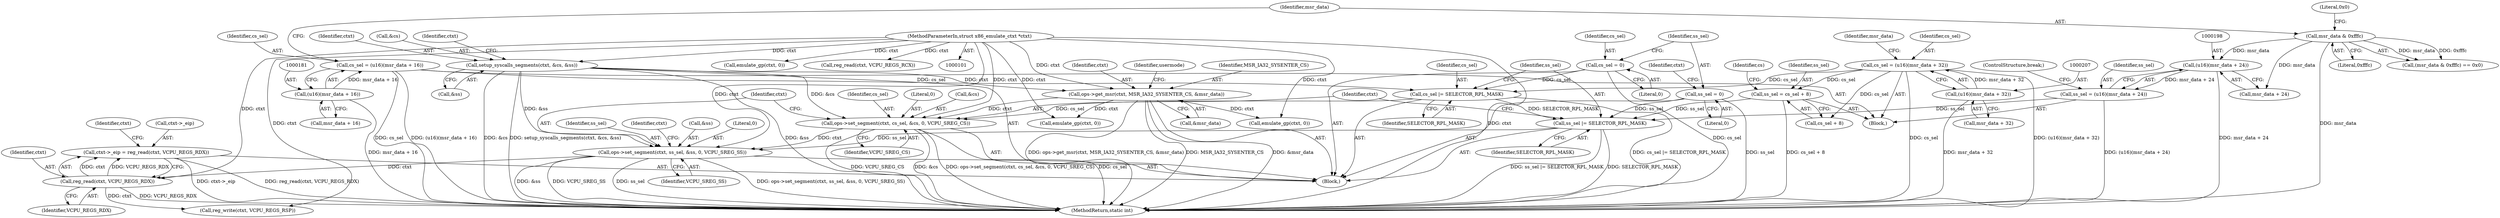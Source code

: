 digraph "1_linux_234f3ce485d54017f15cf5e0699cff4100121601_6@API" {
"1000255" [label="(Call,ctxt->_eip = reg_read(ctxt, VCPU_REGS_RDX))"];
"1000259" [label="(Call,reg_read(ctxt, VCPU_REGS_RDX))"];
"1000248" [label="(Call,ops->set_segment(ctxt, ss_sel, &ss, 0, VCPU_SREG_SS))"];
"1000241" [label="(Call,ops->set_segment(ctxt, cs_sel, &cs, 0, VCPU_SREG_CS))"];
"1000169" [label="(Call,ops->get_msr(ctxt, MSR_IA32_SYSENTER_CS, &msr_data))"];
"1000138" [label="(Call,setup_syscalls_segments(ctxt, &cs, &ss))"];
"1000102" [label="(MethodParameterIn,struct x86_emulate_ctxt *ctxt)"];
"1000235" [label="(Call,cs_sel |= SELECTOR_RPL_MASK)"];
"1000178" [label="(Call,cs_sel = (u16)(msr_data + 16))"];
"1000180" [label="(Call,(u16)(msr_data + 16))"];
"1000115" [label="(Call,cs_sel = 0)"];
"1000204" [label="(Call,cs_sel = (u16)(msr_data + 32))"];
"1000206" [label="(Call,(u16)(msr_data + 32))"];
"1000238" [label="(Call,ss_sel |= SELECTOR_RPL_MASK)"];
"1000119" [label="(Call,ss_sel = 0)"];
"1000219" [label="(Call,ss_sel = cs_sel + 8)"];
"1000195" [label="(Call,ss_sel = (u16)(msr_data + 24))"];
"1000197" [label="(Call,(u16)(msr_data + 24))"];
"1000187" [label="(Call,msr_data & 0xfffc)"];
"1000192" [label="(Call,emulate_gp(ctxt, 0))"];
"1000169" [label="(Call,ops->get_msr(ctxt, MSR_IA32_SYSENTER_CS, &msr_data))"];
"1000172" [label="(Call,&msr_data)"];
"1000221" [label="(Call,cs_sel + 8)"];
"1000199" [label="(Call,msr_data + 24)"];
"1000264" [label="(Call,reg_write(ctxt, VCPU_REGS_RSP))"];
"1000265" [label="(Identifier,ctxt)"];
"1000115" [label="(Call,cs_sel = 0)"];
"1000187" [label="(Call,msr_data & 0xfffc)"];
"1000175" [label="(Identifier,usermode)"];
"1000126" [label="(Identifier,ctxt)"];
"1000255" [label="(Call,ctxt->_eip = reg_read(ctxt, VCPU_REGS_RDX))"];
"1000257" [label="(Identifier,ctxt)"];
"1000190" [label="(Literal,0x0)"];
"1000246" [label="(Literal,0)"];
"1000178" [label="(Call,cs_sel = (u16)(msr_data + 16))"];
"1000256" [label="(Call,ctxt->_eip)"];
"1000205" [label="(Identifier,cs_sel)"];
"1000197" [label="(Call,(u16)(msr_data + 24))"];
"1000182" [label="(Call,msr_data + 16)"];
"1000238" [label="(Call,ss_sel |= SELECTOR_RPL_MASK)"];
"1000142" [label="(Call,&ss)"];
"1000179" [label="(Identifier,cs_sel)"];
"1000219" [label="(Call,ss_sel = cs_sel + 8)"];
"1000226" [label="(Identifier,cs)"];
"1000138" [label="(Call,setup_syscalls_segments(ctxt, &cs, &ss))"];
"1000240" [label="(Identifier,SELECTOR_RPL_MASK)"];
"1000261" [label="(Identifier,VCPU_REGS_RDX)"];
"1000235" [label="(Call,cs_sel |= SELECTOR_RPL_MASK)"];
"1000188" [label="(Identifier,msr_data)"];
"1000171" [label="(Identifier,MSR_IA32_SYSENTER_CS)"];
"1000216" [label="(Call,emulate_gp(ctxt, 0))"];
"1000195" [label="(Call,ss_sel = (u16)(msr_data + 24))"];
"1000102" [label="(MethodParameterIn,struct x86_emulate_ctxt *ctxt)"];
"1000254" [label="(Identifier,VCPU_SREG_SS)"];
"1000251" [label="(Call,&ss)"];
"1000241" [label="(Call,ops->set_segment(ctxt, cs_sel, &cs, 0, VCPU_SREG_CS))"];
"1000259" [label="(Call,reg_read(ctxt, VCPU_REGS_RDX))"];
"1000242" [label="(Identifier,ctxt)"];
"1000140" [label="(Call,&cs)"];
"1000253" [label="(Literal,0)"];
"1000135" [label="(Call,emulate_gp(ctxt, 0))"];
"1000237" [label="(Identifier,SELECTOR_RPL_MASK)"];
"1000213" [label="(Identifier,msr_data)"];
"1000239" [label="(Identifier,ss_sel)"];
"1000208" [label="(Call,msr_data + 32)"];
"1000116" [label="(Identifier,cs_sel)"];
"1000250" [label="(Identifier,ss_sel)"];
"1000202" [label="(ControlStructure,break;)"];
"1000121" [label="(Literal,0)"];
"1000247" [label="(Identifier,VCPU_SREG_CS)"];
"1000189" [label="(Literal,0xfffc)"];
"1000206" [label="(Call,(u16)(msr_data + 32))"];
"1000120" [label="(Identifier,ss_sel)"];
"1000244" [label="(Call,&cs)"];
"1000103" [label="(Block,)"];
"1000170" [label="(Identifier,ctxt)"];
"1000186" [label="(Call,(msr_data & 0xfffc) == 0x0)"];
"1000272" [label="(MethodReturn,static int)"];
"1000117" [label="(Literal,0)"];
"1000148" [label="(Identifier,ctxt)"];
"1000260" [label="(Identifier,ctxt)"];
"1000139" [label="(Identifier,ctxt)"];
"1000176" [label="(Block,)"];
"1000267" [label="(Call,reg_read(ctxt, VCPU_REGS_RCX))"];
"1000180" [label="(Call,(u16)(msr_data + 16))"];
"1000119" [label="(Call,ss_sel = 0)"];
"1000248" [label="(Call,ops->set_segment(ctxt, ss_sel, &ss, 0, VCPU_SREG_SS))"];
"1000220" [label="(Identifier,ss_sel)"];
"1000196" [label="(Identifier,ss_sel)"];
"1000249" [label="(Identifier,ctxt)"];
"1000236" [label="(Identifier,cs_sel)"];
"1000204" [label="(Call,cs_sel = (u16)(msr_data + 32))"];
"1000243" [label="(Identifier,cs_sel)"];
"1000255" -> "1000103"  [label="AST: "];
"1000255" -> "1000259"  [label="CFG: "];
"1000256" -> "1000255"  [label="AST: "];
"1000259" -> "1000255"  [label="AST: "];
"1000265" -> "1000255"  [label="CFG: "];
"1000255" -> "1000272"  [label="DDG: reg_read(ctxt, VCPU_REGS_RDX)"];
"1000255" -> "1000272"  [label="DDG: ctxt->_eip"];
"1000259" -> "1000255"  [label="DDG: ctxt"];
"1000259" -> "1000255"  [label="DDG: VCPU_REGS_RDX"];
"1000259" -> "1000261"  [label="CFG: "];
"1000260" -> "1000259"  [label="AST: "];
"1000261" -> "1000259"  [label="AST: "];
"1000259" -> "1000272"  [label="DDG: VCPU_REGS_RDX"];
"1000248" -> "1000259"  [label="DDG: ctxt"];
"1000102" -> "1000259"  [label="DDG: ctxt"];
"1000259" -> "1000264"  [label="DDG: ctxt"];
"1000248" -> "1000103"  [label="AST: "];
"1000248" -> "1000254"  [label="CFG: "];
"1000249" -> "1000248"  [label="AST: "];
"1000250" -> "1000248"  [label="AST: "];
"1000251" -> "1000248"  [label="AST: "];
"1000253" -> "1000248"  [label="AST: "];
"1000254" -> "1000248"  [label="AST: "];
"1000257" -> "1000248"  [label="CFG: "];
"1000248" -> "1000272"  [label="DDG: ops->set_segment(ctxt, ss_sel, &ss, 0, VCPU_SREG_SS)"];
"1000248" -> "1000272"  [label="DDG: &ss"];
"1000248" -> "1000272"  [label="DDG: VCPU_SREG_SS"];
"1000248" -> "1000272"  [label="DDG: ss_sel"];
"1000241" -> "1000248"  [label="DDG: ctxt"];
"1000102" -> "1000248"  [label="DDG: ctxt"];
"1000238" -> "1000248"  [label="DDG: ss_sel"];
"1000138" -> "1000248"  [label="DDG: &ss"];
"1000241" -> "1000103"  [label="AST: "];
"1000241" -> "1000247"  [label="CFG: "];
"1000242" -> "1000241"  [label="AST: "];
"1000243" -> "1000241"  [label="AST: "];
"1000244" -> "1000241"  [label="AST: "];
"1000246" -> "1000241"  [label="AST: "];
"1000247" -> "1000241"  [label="AST: "];
"1000249" -> "1000241"  [label="CFG: "];
"1000241" -> "1000272"  [label="DDG: &cs"];
"1000241" -> "1000272"  [label="DDG: ops->set_segment(ctxt, cs_sel, &cs, 0, VCPU_SREG_CS)"];
"1000241" -> "1000272"  [label="DDG: cs_sel"];
"1000241" -> "1000272"  [label="DDG: VCPU_SREG_CS"];
"1000169" -> "1000241"  [label="DDG: ctxt"];
"1000102" -> "1000241"  [label="DDG: ctxt"];
"1000235" -> "1000241"  [label="DDG: cs_sel"];
"1000138" -> "1000241"  [label="DDG: &cs"];
"1000169" -> "1000103"  [label="AST: "];
"1000169" -> "1000172"  [label="CFG: "];
"1000170" -> "1000169"  [label="AST: "];
"1000171" -> "1000169"  [label="AST: "];
"1000172" -> "1000169"  [label="AST: "];
"1000175" -> "1000169"  [label="CFG: "];
"1000169" -> "1000272"  [label="DDG: &msr_data"];
"1000169" -> "1000272"  [label="DDG: ops->get_msr(ctxt, MSR_IA32_SYSENTER_CS, &msr_data)"];
"1000169" -> "1000272"  [label="DDG: MSR_IA32_SYSENTER_CS"];
"1000138" -> "1000169"  [label="DDG: ctxt"];
"1000102" -> "1000169"  [label="DDG: ctxt"];
"1000169" -> "1000192"  [label="DDG: ctxt"];
"1000169" -> "1000216"  [label="DDG: ctxt"];
"1000138" -> "1000103"  [label="AST: "];
"1000138" -> "1000142"  [label="CFG: "];
"1000139" -> "1000138"  [label="AST: "];
"1000140" -> "1000138"  [label="AST: "];
"1000142" -> "1000138"  [label="AST: "];
"1000148" -> "1000138"  [label="CFG: "];
"1000138" -> "1000272"  [label="DDG: &ss"];
"1000138" -> "1000272"  [label="DDG: &cs"];
"1000138" -> "1000272"  [label="DDG: setup_syscalls_segments(ctxt, &cs, &ss)"];
"1000102" -> "1000138"  [label="DDG: ctxt"];
"1000102" -> "1000101"  [label="AST: "];
"1000102" -> "1000272"  [label="DDG: ctxt"];
"1000102" -> "1000135"  [label="DDG: ctxt"];
"1000102" -> "1000192"  [label="DDG: ctxt"];
"1000102" -> "1000216"  [label="DDG: ctxt"];
"1000102" -> "1000264"  [label="DDG: ctxt"];
"1000102" -> "1000267"  [label="DDG: ctxt"];
"1000235" -> "1000103"  [label="AST: "];
"1000235" -> "1000237"  [label="CFG: "];
"1000236" -> "1000235"  [label="AST: "];
"1000237" -> "1000235"  [label="AST: "];
"1000239" -> "1000235"  [label="CFG: "];
"1000235" -> "1000272"  [label="DDG: cs_sel |= SELECTOR_RPL_MASK"];
"1000178" -> "1000235"  [label="DDG: cs_sel"];
"1000115" -> "1000235"  [label="DDG: cs_sel"];
"1000204" -> "1000235"  [label="DDG: cs_sel"];
"1000235" -> "1000238"  [label="DDG: SELECTOR_RPL_MASK"];
"1000178" -> "1000176"  [label="AST: "];
"1000178" -> "1000180"  [label="CFG: "];
"1000179" -> "1000178"  [label="AST: "];
"1000180" -> "1000178"  [label="AST: "];
"1000188" -> "1000178"  [label="CFG: "];
"1000178" -> "1000272"  [label="DDG: cs_sel"];
"1000178" -> "1000272"  [label="DDG: (u16)(msr_data + 16)"];
"1000180" -> "1000178"  [label="DDG: msr_data + 16"];
"1000180" -> "1000182"  [label="CFG: "];
"1000181" -> "1000180"  [label="AST: "];
"1000182" -> "1000180"  [label="AST: "];
"1000180" -> "1000272"  [label="DDG: msr_data + 16"];
"1000115" -> "1000103"  [label="AST: "];
"1000115" -> "1000117"  [label="CFG: "];
"1000116" -> "1000115"  [label="AST: "];
"1000117" -> "1000115"  [label="AST: "];
"1000120" -> "1000115"  [label="CFG: "];
"1000115" -> "1000272"  [label="DDG: cs_sel"];
"1000204" -> "1000176"  [label="AST: "];
"1000204" -> "1000206"  [label="CFG: "];
"1000205" -> "1000204"  [label="AST: "];
"1000206" -> "1000204"  [label="AST: "];
"1000213" -> "1000204"  [label="CFG: "];
"1000204" -> "1000272"  [label="DDG: (u16)(msr_data + 32)"];
"1000204" -> "1000272"  [label="DDG: cs_sel"];
"1000206" -> "1000204"  [label="DDG: msr_data + 32"];
"1000204" -> "1000219"  [label="DDG: cs_sel"];
"1000204" -> "1000221"  [label="DDG: cs_sel"];
"1000206" -> "1000208"  [label="CFG: "];
"1000207" -> "1000206"  [label="AST: "];
"1000208" -> "1000206"  [label="AST: "];
"1000206" -> "1000272"  [label="DDG: msr_data + 32"];
"1000238" -> "1000103"  [label="AST: "];
"1000238" -> "1000240"  [label="CFG: "];
"1000239" -> "1000238"  [label="AST: "];
"1000240" -> "1000238"  [label="AST: "];
"1000242" -> "1000238"  [label="CFG: "];
"1000238" -> "1000272"  [label="DDG: SELECTOR_RPL_MASK"];
"1000238" -> "1000272"  [label="DDG: ss_sel |= SELECTOR_RPL_MASK"];
"1000119" -> "1000238"  [label="DDG: ss_sel"];
"1000219" -> "1000238"  [label="DDG: ss_sel"];
"1000195" -> "1000238"  [label="DDG: ss_sel"];
"1000119" -> "1000103"  [label="AST: "];
"1000119" -> "1000121"  [label="CFG: "];
"1000120" -> "1000119"  [label="AST: "];
"1000121" -> "1000119"  [label="AST: "];
"1000126" -> "1000119"  [label="CFG: "];
"1000119" -> "1000272"  [label="DDG: ss_sel"];
"1000219" -> "1000176"  [label="AST: "];
"1000219" -> "1000221"  [label="CFG: "];
"1000220" -> "1000219"  [label="AST: "];
"1000221" -> "1000219"  [label="AST: "];
"1000226" -> "1000219"  [label="CFG: "];
"1000219" -> "1000272"  [label="DDG: cs_sel + 8"];
"1000195" -> "1000176"  [label="AST: "];
"1000195" -> "1000197"  [label="CFG: "];
"1000196" -> "1000195"  [label="AST: "];
"1000197" -> "1000195"  [label="AST: "];
"1000202" -> "1000195"  [label="CFG: "];
"1000195" -> "1000272"  [label="DDG: (u16)(msr_data + 24)"];
"1000197" -> "1000195"  [label="DDG: msr_data + 24"];
"1000197" -> "1000199"  [label="CFG: "];
"1000198" -> "1000197"  [label="AST: "];
"1000199" -> "1000197"  [label="AST: "];
"1000197" -> "1000272"  [label="DDG: msr_data + 24"];
"1000187" -> "1000197"  [label="DDG: msr_data"];
"1000187" -> "1000186"  [label="AST: "];
"1000187" -> "1000189"  [label="CFG: "];
"1000188" -> "1000187"  [label="AST: "];
"1000189" -> "1000187"  [label="AST: "];
"1000190" -> "1000187"  [label="CFG: "];
"1000187" -> "1000272"  [label="DDG: msr_data"];
"1000187" -> "1000186"  [label="DDG: msr_data"];
"1000187" -> "1000186"  [label="DDG: 0xfffc"];
"1000187" -> "1000199"  [label="DDG: msr_data"];
}
